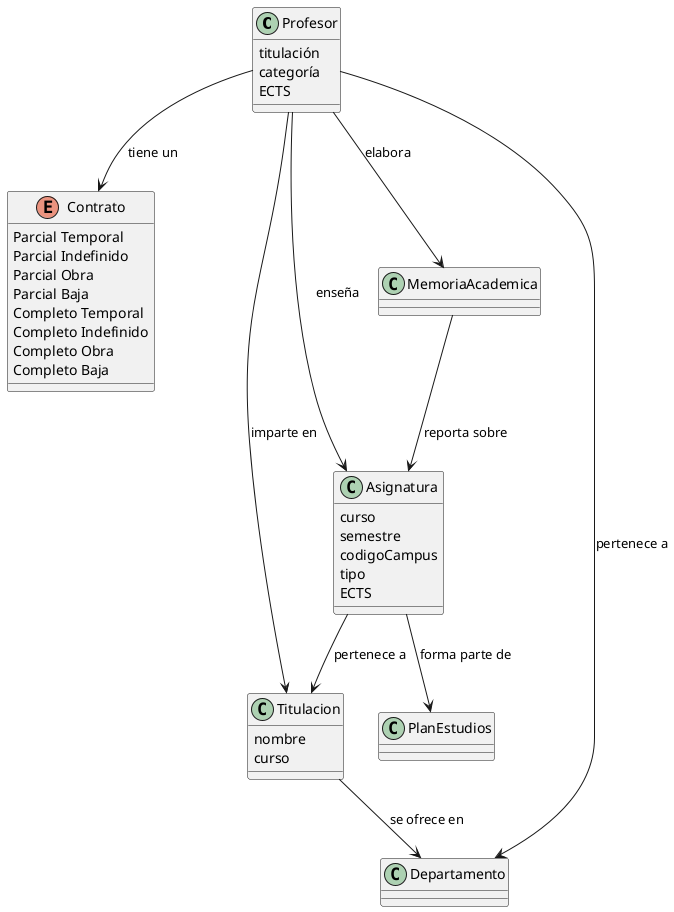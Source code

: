 @startuml

class Profesor {
titulación
categoría 
ECTS

}

Enum Contrato{
Parcial Temporal
Parcial Indefinido
Parcial Obra
Parcial Baja
Completo Temporal
Completo Indefinido
Completo Obra
Completo Baja
}

class Titulacion {
nombre 
curso
}

class Asignatura {
curso  
semestre 
codigoCampus
tipo 
ECTS 
}

class MemoriaAcademica {
 
}

class Departamento {
   
}

class PlanEstudios {
}


Profesor --> Titulacion : "imparte en"
Profesor --> Asignatura : "enseña"
Asignatura --> Titulacion : "pertenece a"
MemoriaAcademica --> Asignatura : "reporta sobre"
Profesor --> MemoriaAcademica : "elabora"
Asignatura --> PlanEstudios : "forma parte de"
Profesor --> Departamento : "pertenece a"
Titulacion --> Departamento : "se ofrece en"
Profesor --> Contrato : "tiene un "
@enduml